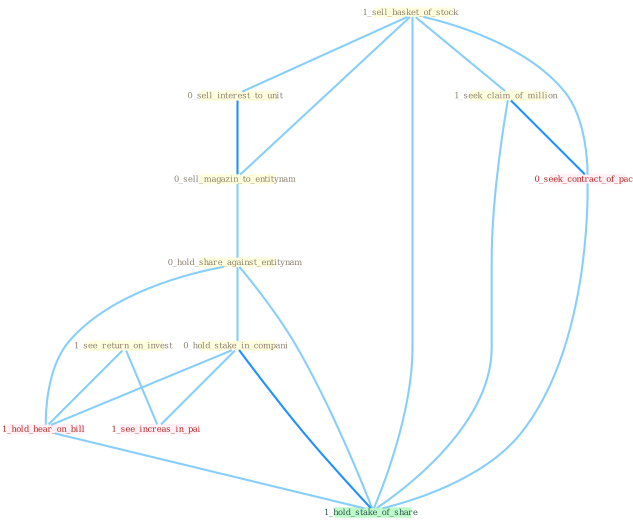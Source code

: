 Graph G{ 
    node
    [shape=polygon,style=filled,width=.5,height=.06,color="#BDFCC9",fixedsize=true,fontsize=4,
    fontcolor="#2f4f4f"];
    {node
    [color="#ffffe0", fontcolor="#8b7d6b"] "1_sell_basket_of_stock " "0_sell_interest_to_unit " "1_seek_claim_of_million " "0_sell_magazin_to_entitynam " "0_hold_share_against_entitynam " "1_see_return_on_invest " "0_hold_stake_in_compani "}
{node [color="#fff0f5", fontcolor="#b22222"] "0_seek_contract_of_pact " "1_see_increas_in_pai " "1_hold_hear_on_bill "}
edge [color="#B0E2FF"];

	"1_sell_basket_of_stock " -- "0_sell_interest_to_unit " [w="1", color="#87cefa" ];
	"1_sell_basket_of_stock " -- "1_seek_claim_of_million " [w="1", color="#87cefa" ];
	"1_sell_basket_of_stock " -- "0_sell_magazin_to_entitynam " [w="1", color="#87cefa" ];
	"1_sell_basket_of_stock " -- "0_seek_contract_of_pact " [w="1", color="#87cefa" ];
	"1_sell_basket_of_stock " -- "1_hold_stake_of_share " [w="1", color="#87cefa" ];
	"0_sell_interest_to_unit " -- "0_sell_magazin_to_entitynam " [w="2", color="#1e90ff" , len=0.8];
	"1_seek_claim_of_million " -- "0_seek_contract_of_pact " [w="2", color="#1e90ff" , len=0.8];
	"1_seek_claim_of_million " -- "1_hold_stake_of_share " [w="1", color="#87cefa" ];
	"0_sell_magazin_to_entitynam " -- "0_hold_share_against_entitynam " [w="1", color="#87cefa" ];
	"0_hold_share_against_entitynam " -- "0_hold_stake_in_compani " [w="1", color="#87cefa" ];
	"0_hold_share_against_entitynam " -- "1_hold_hear_on_bill " [w="1", color="#87cefa" ];
	"0_hold_share_against_entitynam " -- "1_hold_stake_of_share " [w="1", color="#87cefa" ];
	"1_see_return_on_invest " -- "1_see_increas_in_pai " [w="1", color="#87cefa" ];
	"1_see_return_on_invest " -- "1_hold_hear_on_bill " [w="1", color="#87cefa" ];
	"0_hold_stake_in_compani " -- "1_see_increas_in_pai " [w="1", color="#87cefa" ];
	"0_hold_stake_in_compani " -- "1_hold_hear_on_bill " [w="1", color="#87cefa" ];
	"0_hold_stake_in_compani " -- "1_hold_stake_of_share " [w="2", color="#1e90ff" , len=0.8];
	"0_seek_contract_of_pact " -- "1_hold_stake_of_share " [w="1", color="#87cefa" ];
	"1_hold_hear_on_bill " -- "1_hold_stake_of_share " [w="1", color="#87cefa" ];
}